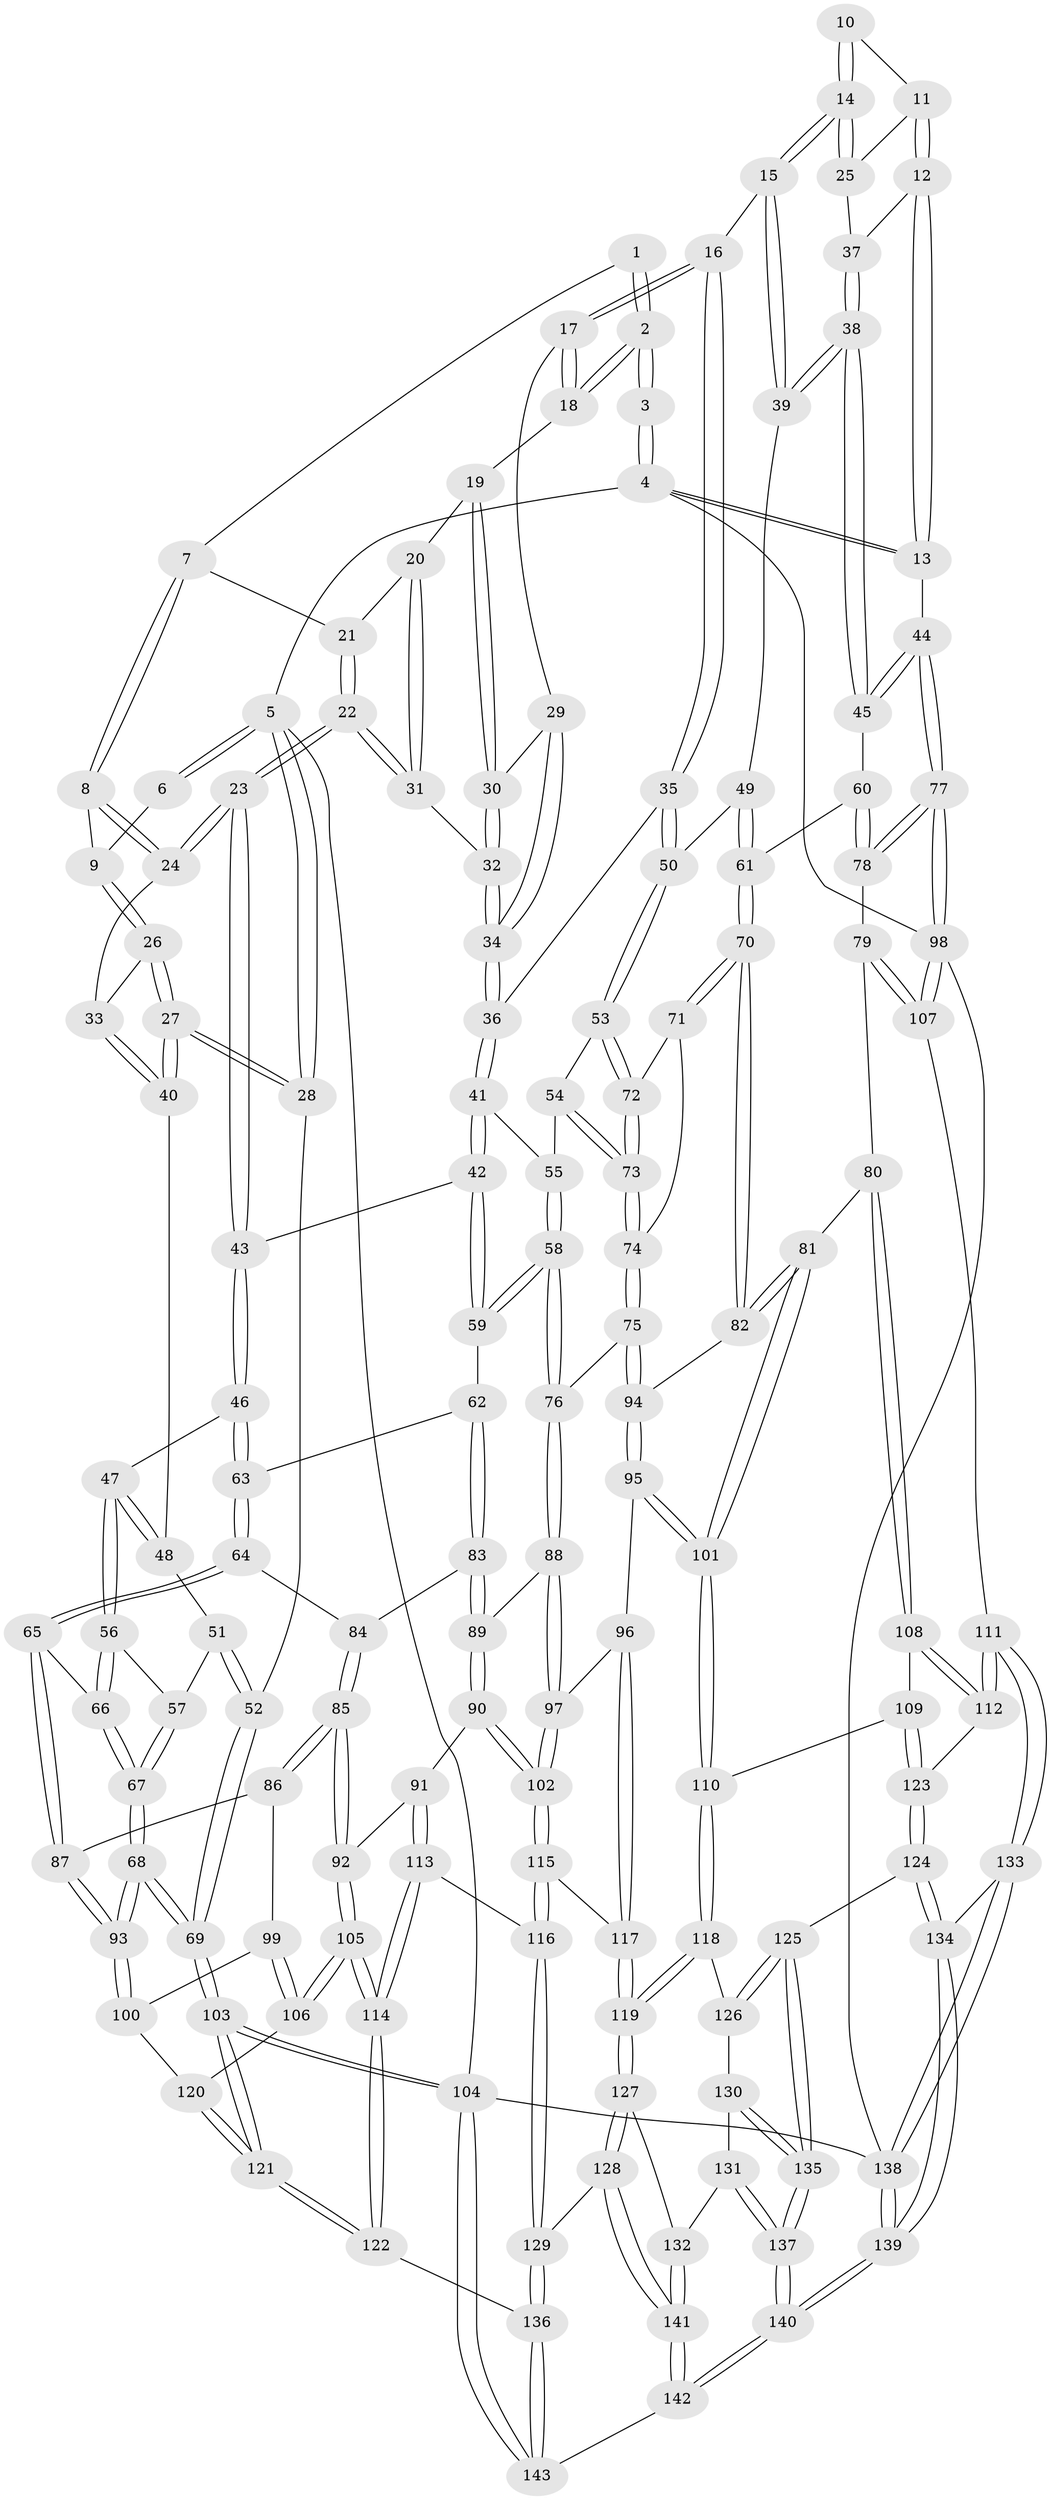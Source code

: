 // coarse degree distribution, {3: 0.3103448275862069, 4: 0.5344827586206896, 2: 0.034482758620689655, 5: 0.10344827586206896, 6: 0.017241379310344827}
// Generated by graph-tools (version 1.1) at 2025/38/03/04/25 23:38:21]
// undirected, 143 vertices, 354 edges
graph export_dot {
  node [color=gray90,style=filled];
  1 [pos="+0.3114649015616994+0"];
  2 [pos="+0.5545148756454351+0"];
  3 [pos="+0.685565657208352+0"];
  4 [pos="+1+0"];
  5 [pos="+0+0"];
  6 [pos="+0.09311613310966514+0"];
  7 [pos="+0.2822447796025184+0.04187160034958332"];
  8 [pos="+0.1954896756643848+0.11980783224210592"];
  9 [pos="+0.13495669761079934+0.07505746662913565"];
  10 [pos="+0.7537019912478511+0"];
  11 [pos="+0.9084414763077572+0.08761129929381838"];
  12 [pos="+1+0"];
  13 [pos="+1+0"];
  14 [pos="+0.79001412173759+0.16275546222416562"];
  15 [pos="+0.7471487705937387+0.2203366405764351"];
  16 [pos="+0.6474275172843316+0.17766109966456514"];
  17 [pos="+0.5740818372253437+0.06625407910810208"];
  18 [pos="+0.5493570221426542+0"];
  19 [pos="+0.4086811563939055+0.10242243876034288"];
  20 [pos="+0.405645306708615+0.10502795067197288"];
  21 [pos="+0.3103688501637857+0.0841501421167446"];
  22 [pos="+0.3013004894092729+0.23731755268116395"];
  23 [pos="+0.27162275995531876+0.26831878911244866"];
  24 [pos="+0.2128258546969292+0.20456609076744667"];
  25 [pos="+0.8169455705765525+0.15875210310030938"];
  26 [pos="+0.04118772199243088+0.14146536365127757"];
  27 [pos="+0+0.17443254963226895"];
  28 [pos="+0+0.15147705410953033"];
  29 [pos="+0.5067420993083646+0.16919420320549222"];
  30 [pos="+0.4765271592549697+0.166353437326675"];
  31 [pos="+0.37246335438176476+0.1984377734329357"];
  32 [pos="+0.3977266080833304+0.2035338559206211"];
  33 [pos="+0.1450688088556078+0.20335217612012588"];
  34 [pos="+0.5157711446543196+0.27871549403712936"];
  35 [pos="+0.5275873238334554+0.285147547589031"];
  36 [pos="+0.5166784774318629+0.28047635225861256"];
  37 [pos="+0.9107265088488191+0.19801059911988803"];
  38 [pos="+0.9550165249633217+0.31241703169138396"];
  39 [pos="+0.7522714500390593+0.2640330752337829"];
  40 [pos="+0.05536408403126173+0.27393331149826"];
  41 [pos="+0.4288535156378897+0.3285507331459143"];
  42 [pos="+0.3255897703911972+0.309138695895776"];
  43 [pos="+0.2715715691047701+0.27100040558734356"];
  44 [pos="+1+0.35832684543407867"];
  45 [pos="+0.9724531414105828+0.32595625759563074"];
  46 [pos="+0.26915741968340934+0.2738958888362626"];
  47 [pos="+0.12883959581792884+0.33417188724492025"];
  48 [pos="+0.07011180454021038+0.29165296989976613"];
  49 [pos="+0.741402995697674+0.29474707463562183"];
  50 [pos="+0.5727543862980777+0.3463318939552006"];
  51 [pos="+0.024747452836422795+0.3714894545683274"];
  52 [pos="+0+0.39085692718328496"];
  53 [pos="+0.5726650856827994+0.34762368821778267"];
  54 [pos="+0.48880962611635753+0.4204610923456372"];
  55 [pos="+0.4365702515825646+0.3704211167872806"];
  56 [pos="+0.11041377562850391+0.3964831976158704"];
  57 [pos="+0.062286190296340825+0.3883127916199456"];
  58 [pos="+0.3805136963481176+0.4625809960109364"];
  59 [pos="+0.37315231164137086+0.45956853493277533"];
  60 [pos="+0.8562812747137369+0.41775832346351327"];
  61 [pos="+0.7633183590156891+0.40147061417645724"];
  62 [pos="+0.33442053211585737+0.4685967413026502"];
  63 [pos="+0.25834106193856676+0.33742246942773835"];
  64 [pos="+0.2269491883061422+0.4549639584705034"];
  65 [pos="+0.13178540412536402+0.45531133890385694"];
  66 [pos="+0.11957143457974045+0.4446241106681125"];
  67 [pos="+0+0.5133962806003537"];
  68 [pos="+0+0.5697522323071256"];
  69 [pos="+0+0.5699787160953237"];
  70 [pos="+0.6955498980009664+0.5143497517263894"];
  71 [pos="+0.6397876219394173+0.4741067152432188"];
  72 [pos="+0.5973948198969863+0.40797599336468365"];
  73 [pos="+0.47186511927530816+0.4946354289496209"];
  74 [pos="+0.468005728607348+0.5047140651104254"];
  75 [pos="+0.4593432482323008+0.5144069734230419"];
  76 [pos="+0.44256001259252786+0.5177835526878944"];
  77 [pos="+1+0.6464078708798728"];
  78 [pos="+0.9009437940550139+0.5181345044395084"];
  79 [pos="+0.7250133010137132+0.5624858875972611"];
  80 [pos="+0.7156686867354591+0.5595706749190947"];
  81 [pos="+0.7105977862690055+0.555771667940552"];
  82 [pos="+0.6974861615965573+0.5276656754625796"];
  83 [pos="+0.3087936101424811+0.47872463526077735"];
  84 [pos="+0.23000898691162985+0.45863939837146583"];
  85 [pos="+0.22357045800435812+0.6010231160015007"];
  86 [pos="+0.15258367784628282+0.577031890613544"];
  87 [pos="+0.12822443684471732+0.5263581424705589"];
  88 [pos="+0.4014132324297068+0.5843853917768274"];
  89 [pos="+0.30564703986733327+0.5249450453578709"];
  90 [pos="+0.25020441705896573+0.6147384735101427"];
  91 [pos="+0.24832205236921967+0.6147344102700988"];
  92 [pos="+0.23228913924639505+0.610678307220004"];
  93 [pos="+0+0.5855068033895219"];
  94 [pos="+0.525190790917328+0.572297235318763"];
  95 [pos="+0.5376026641065229+0.6494728711995728"];
  96 [pos="+0.48496412230939384+0.6698937999080766"];
  97 [pos="+0.39604969104132753+0.5983315201445794"];
  98 [pos="+1+0.6646892771498284"];
  99 [pos="+0.09000652882307478+0.6191414022827851"];
  100 [pos="+0+0.5983666331608288"];
  101 [pos="+0.5928401228247404+0.6791941211931435"];
  102 [pos="+0.34208913512164135+0.6452840757444231"];
  103 [pos="+0+1"];
  104 [pos="+0+1"];
  105 [pos="+0.1525367529717808+0.7137914139456057"];
  106 [pos="+0.128727600830704+0.706130225439361"];
  107 [pos="+0.940480759870864+0.7494637937665787"];
  108 [pos="+0.716946909694454+0.6087239134920459"];
  109 [pos="+0.6935517601846084+0.7668066319191447"];
  110 [pos="+0.6072051869856698+0.762804549599355"];
  111 [pos="+0.9268367759625424+0.7619827959936604"];
  112 [pos="+0.790429252020628+0.7935389413065406"];
  113 [pos="+0.2490535273989824+0.8125008698552268"];
  114 [pos="+0.20811495301679578+0.8319063264521379"];
  115 [pos="+0.3648343060119627+0.7667242854633396"];
  116 [pos="+0.3462722056118469+0.7900255467672794"];
  117 [pos="+0.4479492248938526+0.7596961499844747"];
  118 [pos="+0.5893085108522447+0.7831145112059469"];
  119 [pos="+0.5357788021648904+0.8102021739074275"];
  120 [pos="+0.09868997612662722+0.7151345350002485"];
  121 [pos="+0+1"];
  122 [pos="+0.19118856881544413+0.8595374034076603"];
  123 [pos="+0.7691242960419162+0.801685779897206"];
  124 [pos="+0.745984952449011+0.8598703616879497"];
  125 [pos="+0.7037357080711164+0.8864522711926252"];
  126 [pos="+0.6228261708108657+0.8412521122035036"];
  127 [pos="+0.5243315744734423+0.859728616843143"];
  128 [pos="+0.40701089145983743+0.9085333423131691"];
  129 [pos="+0.39458207396509376+0.9058956142131919"];
  130 [pos="+0.6269469275197556+0.8913112908482611"];
  131 [pos="+0.6096232842618347+0.9021220205642054"];
  132 [pos="+0.5352312302199693+0.8886894534296974"];
  133 [pos="+0.8939946445038005+0.9664211400822376"];
  134 [pos="+0.7680589718769248+0.9155167349724894"];
  135 [pos="+0.6774837230049862+0.9198387838435518"];
  136 [pos="+0.2953803449258627+1"];
  137 [pos="+0.6317726450014849+1"];
  138 [pos="+0.953990592155312+1"];
  139 [pos="+0.6776271689932398+1"];
  140 [pos="+0.6220612203184587+1"];
  141 [pos="+0.547661540271382+1"];
  142 [pos="+0.591115910288614+1"];
  143 [pos="+0.30068279297161005+1"];
  1 -- 2;
  1 -- 2;
  1 -- 7;
  2 -- 3;
  2 -- 3;
  2 -- 18;
  2 -- 18;
  3 -- 4;
  3 -- 4;
  4 -- 5;
  4 -- 13;
  4 -- 13;
  4 -- 98;
  5 -- 6;
  5 -- 6;
  5 -- 28;
  5 -- 28;
  5 -- 104;
  6 -- 9;
  7 -- 8;
  7 -- 8;
  7 -- 21;
  8 -- 9;
  8 -- 24;
  8 -- 24;
  9 -- 26;
  9 -- 26;
  10 -- 11;
  10 -- 14;
  10 -- 14;
  11 -- 12;
  11 -- 12;
  11 -- 25;
  12 -- 13;
  12 -- 13;
  12 -- 37;
  13 -- 44;
  14 -- 15;
  14 -- 15;
  14 -- 25;
  14 -- 25;
  15 -- 16;
  15 -- 39;
  15 -- 39;
  16 -- 17;
  16 -- 17;
  16 -- 35;
  16 -- 35;
  17 -- 18;
  17 -- 18;
  17 -- 29;
  18 -- 19;
  19 -- 20;
  19 -- 30;
  19 -- 30;
  20 -- 21;
  20 -- 31;
  20 -- 31;
  21 -- 22;
  21 -- 22;
  22 -- 23;
  22 -- 23;
  22 -- 31;
  22 -- 31;
  23 -- 24;
  23 -- 24;
  23 -- 43;
  23 -- 43;
  24 -- 33;
  25 -- 37;
  26 -- 27;
  26 -- 27;
  26 -- 33;
  27 -- 28;
  27 -- 28;
  27 -- 40;
  27 -- 40;
  28 -- 52;
  29 -- 30;
  29 -- 34;
  29 -- 34;
  30 -- 32;
  30 -- 32;
  31 -- 32;
  32 -- 34;
  32 -- 34;
  33 -- 40;
  33 -- 40;
  34 -- 36;
  34 -- 36;
  35 -- 36;
  35 -- 50;
  35 -- 50;
  36 -- 41;
  36 -- 41;
  37 -- 38;
  37 -- 38;
  38 -- 39;
  38 -- 39;
  38 -- 45;
  38 -- 45;
  39 -- 49;
  40 -- 48;
  41 -- 42;
  41 -- 42;
  41 -- 55;
  42 -- 43;
  42 -- 59;
  42 -- 59;
  43 -- 46;
  43 -- 46;
  44 -- 45;
  44 -- 45;
  44 -- 77;
  44 -- 77;
  45 -- 60;
  46 -- 47;
  46 -- 63;
  46 -- 63;
  47 -- 48;
  47 -- 48;
  47 -- 56;
  47 -- 56;
  48 -- 51;
  49 -- 50;
  49 -- 61;
  49 -- 61;
  50 -- 53;
  50 -- 53;
  51 -- 52;
  51 -- 52;
  51 -- 57;
  52 -- 69;
  52 -- 69;
  53 -- 54;
  53 -- 72;
  53 -- 72;
  54 -- 55;
  54 -- 73;
  54 -- 73;
  55 -- 58;
  55 -- 58;
  56 -- 57;
  56 -- 66;
  56 -- 66;
  57 -- 67;
  57 -- 67;
  58 -- 59;
  58 -- 59;
  58 -- 76;
  58 -- 76;
  59 -- 62;
  60 -- 61;
  60 -- 78;
  60 -- 78;
  61 -- 70;
  61 -- 70;
  62 -- 63;
  62 -- 83;
  62 -- 83;
  63 -- 64;
  63 -- 64;
  64 -- 65;
  64 -- 65;
  64 -- 84;
  65 -- 66;
  65 -- 87;
  65 -- 87;
  66 -- 67;
  66 -- 67;
  67 -- 68;
  67 -- 68;
  68 -- 69;
  68 -- 69;
  68 -- 93;
  68 -- 93;
  69 -- 103;
  69 -- 103;
  70 -- 71;
  70 -- 71;
  70 -- 82;
  70 -- 82;
  71 -- 72;
  71 -- 74;
  72 -- 73;
  72 -- 73;
  73 -- 74;
  73 -- 74;
  74 -- 75;
  74 -- 75;
  75 -- 76;
  75 -- 94;
  75 -- 94;
  76 -- 88;
  76 -- 88;
  77 -- 78;
  77 -- 78;
  77 -- 98;
  77 -- 98;
  78 -- 79;
  79 -- 80;
  79 -- 107;
  79 -- 107;
  80 -- 81;
  80 -- 108;
  80 -- 108;
  81 -- 82;
  81 -- 82;
  81 -- 101;
  81 -- 101;
  82 -- 94;
  83 -- 84;
  83 -- 89;
  83 -- 89;
  84 -- 85;
  84 -- 85;
  85 -- 86;
  85 -- 86;
  85 -- 92;
  85 -- 92;
  86 -- 87;
  86 -- 99;
  87 -- 93;
  87 -- 93;
  88 -- 89;
  88 -- 97;
  88 -- 97;
  89 -- 90;
  89 -- 90;
  90 -- 91;
  90 -- 102;
  90 -- 102;
  91 -- 92;
  91 -- 113;
  91 -- 113;
  92 -- 105;
  92 -- 105;
  93 -- 100;
  93 -- 100;
  94 -- 95;
  94 -- 95;
  95 -- 96;
  95 -- 101;
  95 -- 101;
  96 -- 97;
  96 -- 117;
  96 -- 117;
  97 -- 102;
  97 -- 102;
  98 -- 107;
  98 -- 107;
  98 -- 138;
  99 -- 100;
  99 -- 106;
  99 -- 106;
  100 -- 120;
  101 -- 110;
  101 -- 110;
  102 -- 115;
  102 -- 115;
  103 -- 104;
  103 -- 104;
  103 -- 121;
  103 -- 121;
  104 -- 143;
  104 -- 143;
  104 -- 138;
  105 -- 106;
  105 -- 106;
  105 -- 114;
  105 -- 114;
  106 -- 120;
  107 -- 111;
  108 -- 109;
  108 -- 112;
  108 -- 112;
  109 -- 110;
  109 -- 123;
  109 -- 123;
  110 -- 118;
  110 -- 118;
  111 -- 112;
  111 -- 112;
  111 -- 133;
  111 -- 133;
  112 -- 123;
  113 -- 114;
  113 -- 114;
  113 -- 116;
  114 -- 122;
  114 -- 122;
  115 -- 116;
  115 -- 116;
  115 -- 117;
  116 -- 129;
  116 -- 129;
  117 -- 119;
  117 -- 119;
  118 -- 119;
  118 -- 119;
  118 -- 126;
  119 -- 127;
  119 -- 127;
  120 -- 121;
  120 -- 121;
  121 -- 122;
  121 -- 122;
  122 -- 136;
  123 -- 124;
  123 -- 124;
  124 -- 125;
  124 -- 134;
  124 -- 134;
  125 -- 126;
  125 -- 126;
  125 -- 135;
  125 -- 135;
  126 -- 130;
  127 -- 128;
  127 -- 128;
  127 -- 132;
  128 -- 129;
  128 -- 141;
  128 -- 141;
  129 -- 136;
  129 -- 136;
  130 -- 131;
  130 -- 135;
  130 -- 135;
  131 -- 132;
  131 -- 137;
  131 -- 137;
  132 -- 141;
  132 -- 141;
  133 -- 134;
  133 -- 138;
  133 -- 138;
  134 -- 139;
  134 -- 139;
  135 -- 137;
  135 -- 137;
  136 -- 143;
  136 -- 143;
  137 -- 140;
  137 -- 140;
  138 -- 139;
  138 -- 139;
  139 -- 140;
  139 -- 140;
  140 -- 142;
  140 -- 142;
  141 -- 142;
  141 -- 142;
  142 -- 143;
}
